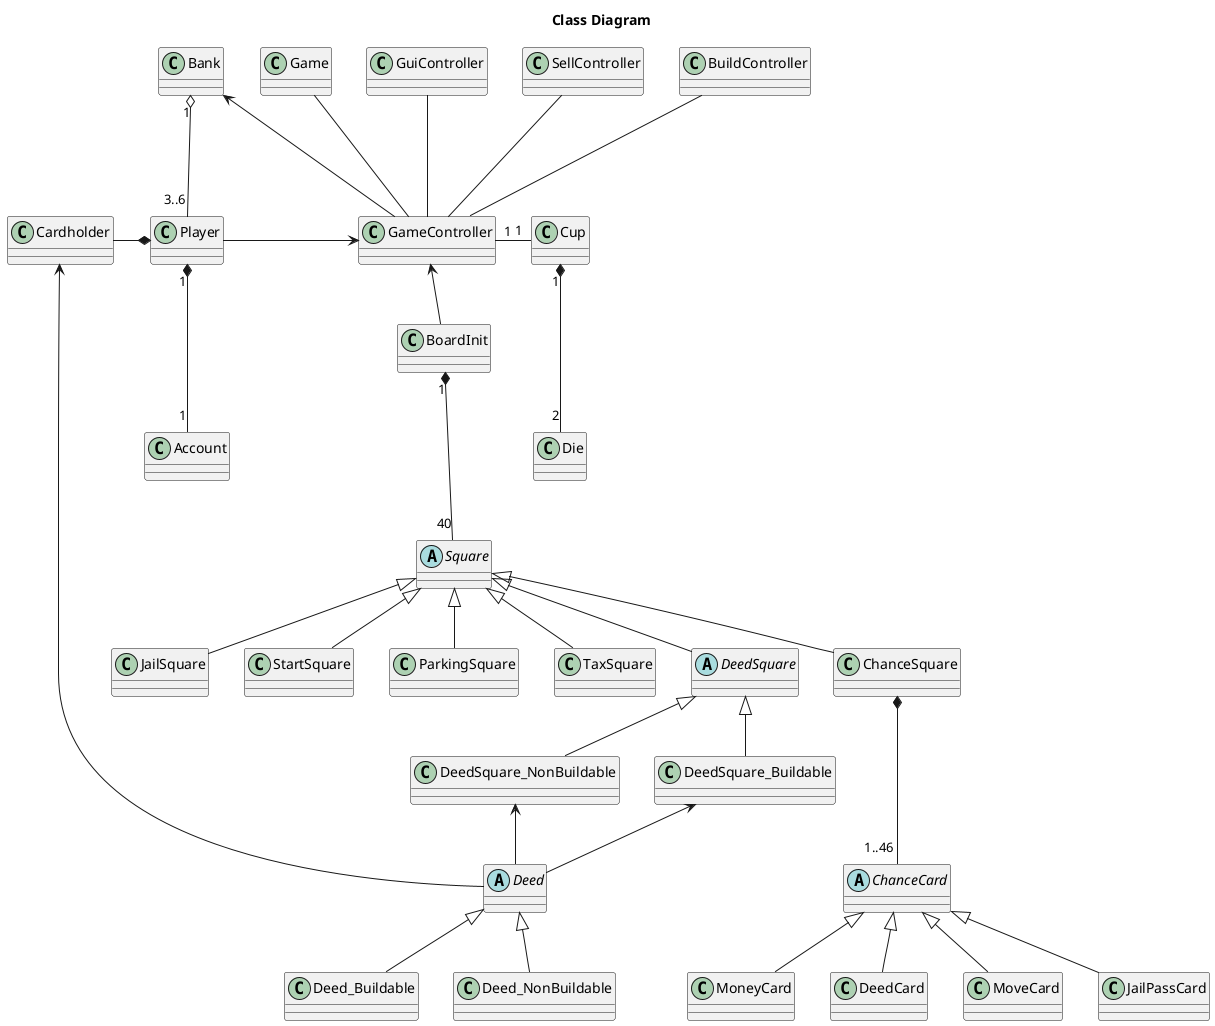 @startuml
'https://plantuml.com/class-diagram

title Class Diagram

class Game{
}


class Cup{

}

class Die {

}

class GameController {

}

class Player{

}

class Account{

}

class Square {


}

class BoardInit {


}

abstract class Square {

}

abstract class DeedSquare {

}

class DeedSquare_Buildable {

}

class DeedSquare_NonBuildable {}

abstract class Deed {

}

class Deed_Buildable{}

class Deed_NonBuildable{}

class Player {

}

class Account {

}

class ChanceSquare {}

abstract class ChanceCard {}

class JailSquare {}

class StartSquare {}

class ParkingSquare {}

class TaxSquare{}

class GuiController{

}


class MoveCard {

}

class JailPassCard {}

class Cardholder {}

class Bank {
}

class SellController {}

class BuildController {}

Bank <-down- GameController

Bank "1" o--down- "3..6" Player

GameController -up-- Game

GuiController -down-- GameController

SellController -down-- GameController

BuildController -down-- GameController

GameController <-down- BoardInit

BoardInit "1" *--down- "40" Square

Square <|-down- DeedSquare

DeedSquare <|-down- DeedSquare_Buildable

DeedSquare <|-down- DeedSquare_NonBuildable

DeedSquare_Buildable <-down- Deed

DeedSquare_NonBuildable <-down- Deed


Deed <|-down- Deed_Buildable

Deed <|-down- Deed_NonBuildable

Square  <|-down- ChanceSquare

ChanceSquare *-down-- "1..46"ChanceCard

Square  <|-down- JailSquare

Square  <|-down- StartSquare

Square  <|-down- ParkingSquare

Square  <|-down- TaxSquare

ChanceCard <|-down- MoveCard

ChanceCard <|-down- MoneyCard

ChanceCard <|-down- DeedCard

ChanceCard <|-down- JailPassCard

Player *-left-Cardholder

Cardholder <-down- Deed



GameController <-left- Player

GameController "1" -right- "1" Cup




Cup "1" *-down-- "2" Die

Player "1" *--down- "1" Account


@enduml